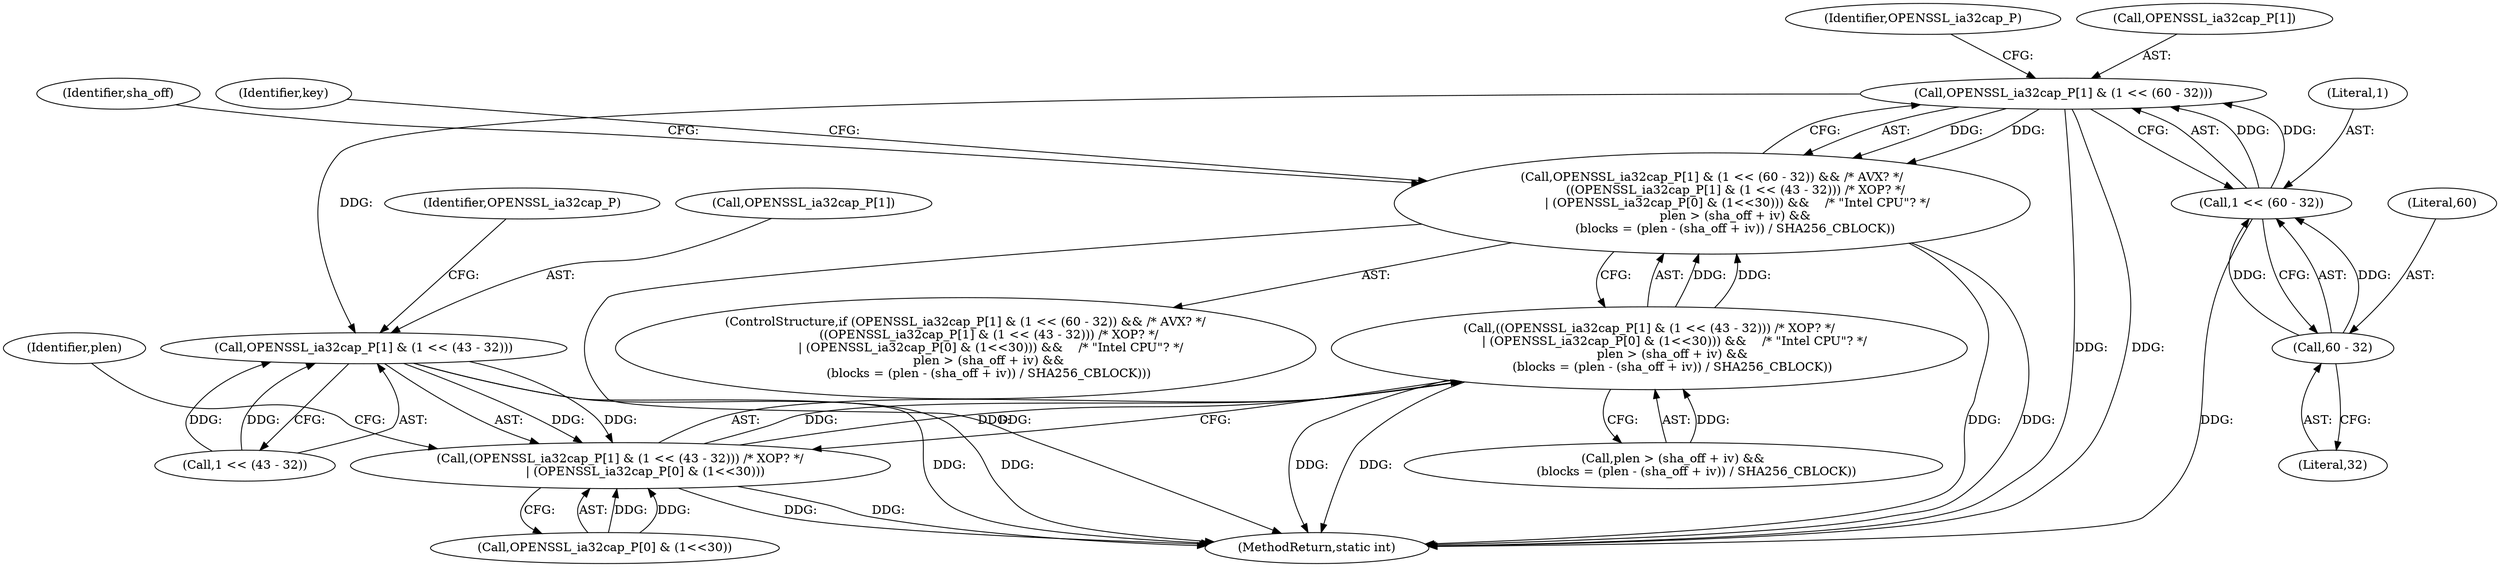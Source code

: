 digraph "0_openssl_68595c0c2886e7942a14f98c17a55a88afb6c292_0@array" {
"1000214" [label="(Call,OPENSSL_ia32cap_P[1] & (1 << (60 - 32)))"];
"1000218" [label="(Call,1 << (60 - 32))"];
"1000220" [label="(Call,60 - 32)"];
"1000213" [label="(Call,OPENSSL_ia32cap_P[1] & (1 << (60 - 32)) && /* AVX? */\n            ((OPENSSL_ia32cap_P[1] & (1 << (43 - 32))) /* XOP? */\n             | (OPENSSL_ia32cap_P[0] & (1<<30))) &&    /* \"Intel CPU\"? */\n            plen > (sha_off + iv) &&\n            (blocks = (plen - (sha_off + iv)) / SHA256_CBLOCK))"];
"1000225" [label="(Call,OPENSSL_ia32cap_P[1] & (1 << (43 - 32)))"];
"1000224" [label="(Call,(OPENSSL_ia32cap_P[1] & (1 << (43 - 32))) /* XOP? */\n             | (OPENSSL_ia32cap_P[0] & (1<<30)))"];
"1000223" [label="(Call,((OPENSSL_ia32cap_P[1] & (1 << (43 - 32))) /* XOP? */\n             | (OPENSSL_ia32cap_P[0] & (1<<30))) &&    /* \"Intel CPU\"? */\n            plen > (sha_off + iv) &&\n            (blocks = (plen - (sha_off + iv)) / SHA256_CBLOCK))"];
"1000234" [label="(Call,OPENSSL_ia32cap_P[0] & (1<<30))"];
"1000222" [label="(Literal,32)"];
"1000334" [label="(Identifier,sha_off)"];
"1000241" [label="(Call,plen > (sha_off + iv) &&\n            (blocks = (plen - (sha_off + iv)) / SHA256_CBLOCK))"];
"1000212" [label="(ControlStructure,if (OPENSSL_ia32cap_P[1] & (1 << (60 - 32)) && /* AVX? */\n            ((OPENSSL_ia32cap_P[1] & (1 << (43 - 32))) /* XOP? */\n             | (OPENSSL_ia32cap_P[0] & (1<<30))) &&    /* \"Intel CPU\"? */\n            plen > (sha_off + iv) &&\n            (blocks = (plen - (sha_off + iv)) / SHA256_CBLOCK)))"];
"1000219" [label="(Literal,1)"];
"1000218" [label="(Call,1 << (60 - 32))"];
"1000214" [label="(Call,OPENSSL_ia32cap_P[1] & (1 << (60 - 32)))"];
"1000221" [label="(Literal,60)"];
"1000226" [label="(Call,OPENSSL_ia32cap_P[1])"];
"1000223" [label="(Call,((OPENSSL_ia32cap_P[1] & (1 << (43 - 32))) /* XOP? */\n             | (OPENSSL_ia32cap_P[0] & (1<<30))) &&    /* \"Intel CPU\"? */\n            plen > (sha_off + iv) &&\n            (blocks = (plen - (sha_off + iv)) / SHA256_CBLOCK))"];
"1000229" [label="(Call,1 << (43 - 32))"];
"1000225" [label="(Call,OPENSSL_ia32cap_P[1] & (1 << (43 - 32)))"];
"1000227" [label="(Identifier,OPENSSL_ia32cap_P)"];
"1001944" [label="(MethodReturn,static int)"];
"1000236" [label="(Identifier,OPENSSL_ia32cap_P)"];
"1000215" [label="(Call,OPENSSL_ia32cap_P[1])"];
"1000243" [label="(Identifier,plen)"];
"1000224" [label="(Call,(OPENSSL_ia32cap_P[1] & (1 << (43 - 32))) /* XOP? */\n             | (OPENSSL_ia32cap_P[0] & (1<<30)))"];
"1000220" [label="(Call,60 - 32)"];
"1000260" [label="(Identifier,key)"];
"1000213" [label="(Call,OPENSSL_ia32cap_P[1] & (1 << (60 - 32)) && /* AVX? */\n            ((OPENSSL_ia32cap_P[1] & (1 << (43 - 32))) /* XOP? */\n             | (OPENSSL_ia32cap_P[0] & (1<<30))) &&    /* \"Intel CPU\"? */\n            plen > (sha_off + iv) &&\n            (blocks = (plen - (sha_off + iv)) / SHA256_CBLOCK))"];
"1000214" -> "1000213"  [label="AST: "];
"1000214" -> "1000218"  [label="CFG: "];
"1000215" -> "1000214"  [label="AST: "];
"1000218" -> "1000214"  [label="AST: "];
"1000227" -> "1000214"  [label="CFG: "];
"1000213" -> "1000214"  [label="CFG: "];
"1000214" -> "1001944"  [label="DDG: "];
"1000214" -> "1001944"  [label="DDG: "];
"1000214" -> "1000213"  [label="DDG: "];
"1000214" -> "1000213"  [label="DDG: "];
"1000218" -> "1000214"  [label="DDG: "];
"1000218" -> "1000214"  [label="DDG: "];
"1000214" -> "1000225"  [label="DDG: "];
"1000218" -> "1000220"  [label="CFG: "];
"1000219" -> "1000218"  [label="AST: "];
"1000220" -> "1000218"  [label="AST: "];
"1000218" -> "1001944"  [label="DDG: "];
"1000220" -> "1000218"  [label="DDG: "];
"1000220" -> "1000218"  [label="DDG: "];
"1000220" -> "1000222"  [label="CFG: "];
"1000221" -> "1000220"  [label="AST: "];
"1000222" -> "1000220"  [label="AST: "];
"1000213" -> "1000212"  [label="AST: "];
"1000213" -> "1000223"  [label="CFG: "];
"1000223" -> "1000213"  [label="AST: "];
"1000260" -> "1000213"  [label="CFG: "];
"1000334" -> "1000213"  [label="CFG: "];
"1000213" -> "1001944"  [label="DDG: "];
"1000213" -> "1001944"  [label="DDG: "];
"1000213" -> "1001944"  [label="DDG: "];
"1000223" -> "1000213"  [label="DDG: "];
"1000223" -> "1000213"  [label="DDG: "];
"1000225" -> "1000224"  [label="AST: "];
"1000225" -> "1000229"  [label="CFG: "];
"1000226" -> "1000225"  [label="AST: "];
"1000229" -> "1000225"  [label="AST: "];
"1000236" -> "1000225"  [label="CFG: "];
"1000225" -> "1001944"  [label="DDG: "];
"1000225" -> "1001944"  [label="DDG: "];
"1000225" -> "1000224"  [label="DDG: "];
"1000225" -> "1000224"  [label="DDG: "];
"1000229" -> "1000225"  [label="DDG: "];
"1000229" -> "1000225"  [label="DDG: "];
"1000224" -> "1000223"  [label="AST: "];
"1000224" -> "1000234"  [label="CFG: "];
"1000234" -> "1000224"  [label="AST: "];
"1000243" -> "1000224"  [label="CFG: "];
"1000223" -> "1000224"  [label="CFG: "];
"1000224" -> "1001944"  [label="DDG: "];
"1000224" -> "1001944"  [label="DDG: "];
"1000224" -> "1000223"  [label="DDG: "];
"1000224" -> "1000223"  [label="DDG: "];
"1000234" -> "1000224"  [label="DDG: "];
"1000234" -> "1000224"  [label="DDG: "];
"1000223" -> "1000241"  [label="CFG: "];
"1000241" -> "1000223"  [label="AST: "];
"1000223" -> "1001944"  [label="DDG: "];
"1000223" -> "1001944"  [label="DDG: "];
"1000241" -> "1000223"  [label="DDG: "];
}
